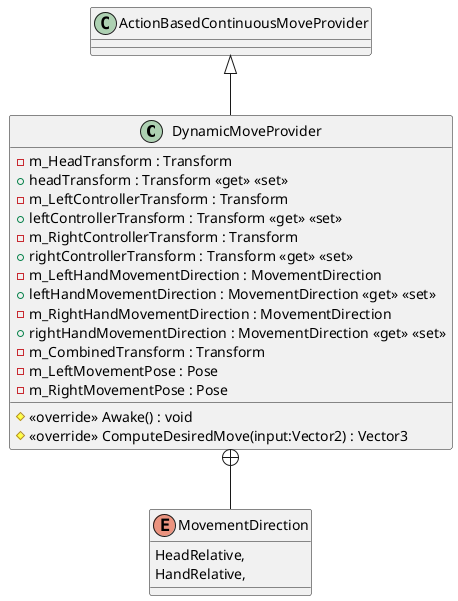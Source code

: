 @startuml
class DynamicMoveProvider {
    - m_HeadTransform : Transform
    + headTransform : Transform <<get>> <<set>>
    - m_LeftControllerTransform : Transform
    + leftControllerTransform : Transform <<get>> <<set>>
    - m_RightControllerTransform : Transform
    + rightControllerTransform : Transform <<get>> <<set>>
    - m_LeftHandMovementDirection : MovementDirection
    + leftHandMovementDirection : MovementDirection <<get>> <<set>>
    - m_RightHandMovementDirection : MovementDirection
    + rightHandMovementDirection : MovementDirection <<get>> <<set>>
    - m_CombinedTransform : Transform
    - m_LeftMovementPose : Pose
    - m_RightMovementPose : Pose
    # <<override>> Awake() : void
    # <<override>> ComputeDesiredMove(input:Vector2) : Vector3
}
enum MovementDirection {
    HeadRelative,
    HandRelative,
}
ActionBasedContinuousMoveProvider <|-- DynamicMoveProvider
DynamicMoveProvider +-- MovementDirection
@enduml
